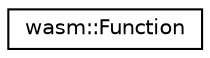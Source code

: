 digraph "Graphical Class Hierarchy"
{
  edge [fontname="Helvetica",fontsize="10",labelfontname="Helvetica",labelfontsize="10"];
  node [fontname="Helvetica",fontsize="10",shape=record];
  rankdir="LR";
  Node0 [label="wasm::Function",height=0.2,width=0.4,color="black", fillcolor="white", style="filled",URL="$classwasm_1_1_function.html"];
}
